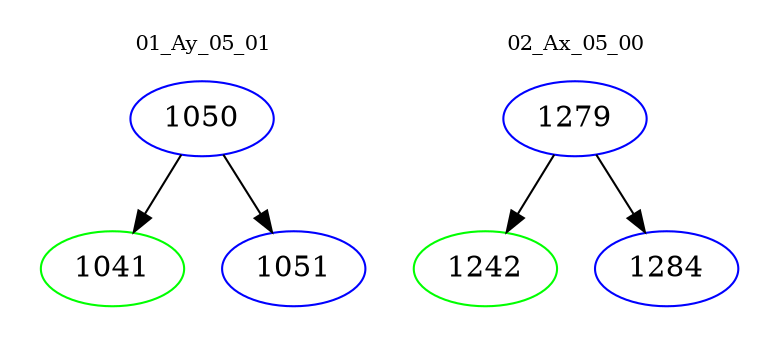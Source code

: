 digraph{
subgraph cluster_0 {
color = white
label = "01_Ay_05_01";
fontsize=10;
T0_1050 [label="1050", color="blue"]
T0_1050 -> T0_1041 [color="black"]
T0_1041 [label="1041", color="green"]
T0_1050 -> T0_1051 [color="black"]
T0_1051 [label="1051", color="blue"]
}
subgraph cluster_1 {
color = white
label = "02_Ax_05_00";
fontsize=10;
T1_1279 [label="1279", color="blue"]
T1_1279 -> T1_1242 [color="black"]
T1_1242 [label="1242", color="green"]
T1_1279 -> T1_1284 [color="black"]
T1_1284 [label="1284", color="blue"]
}
}
